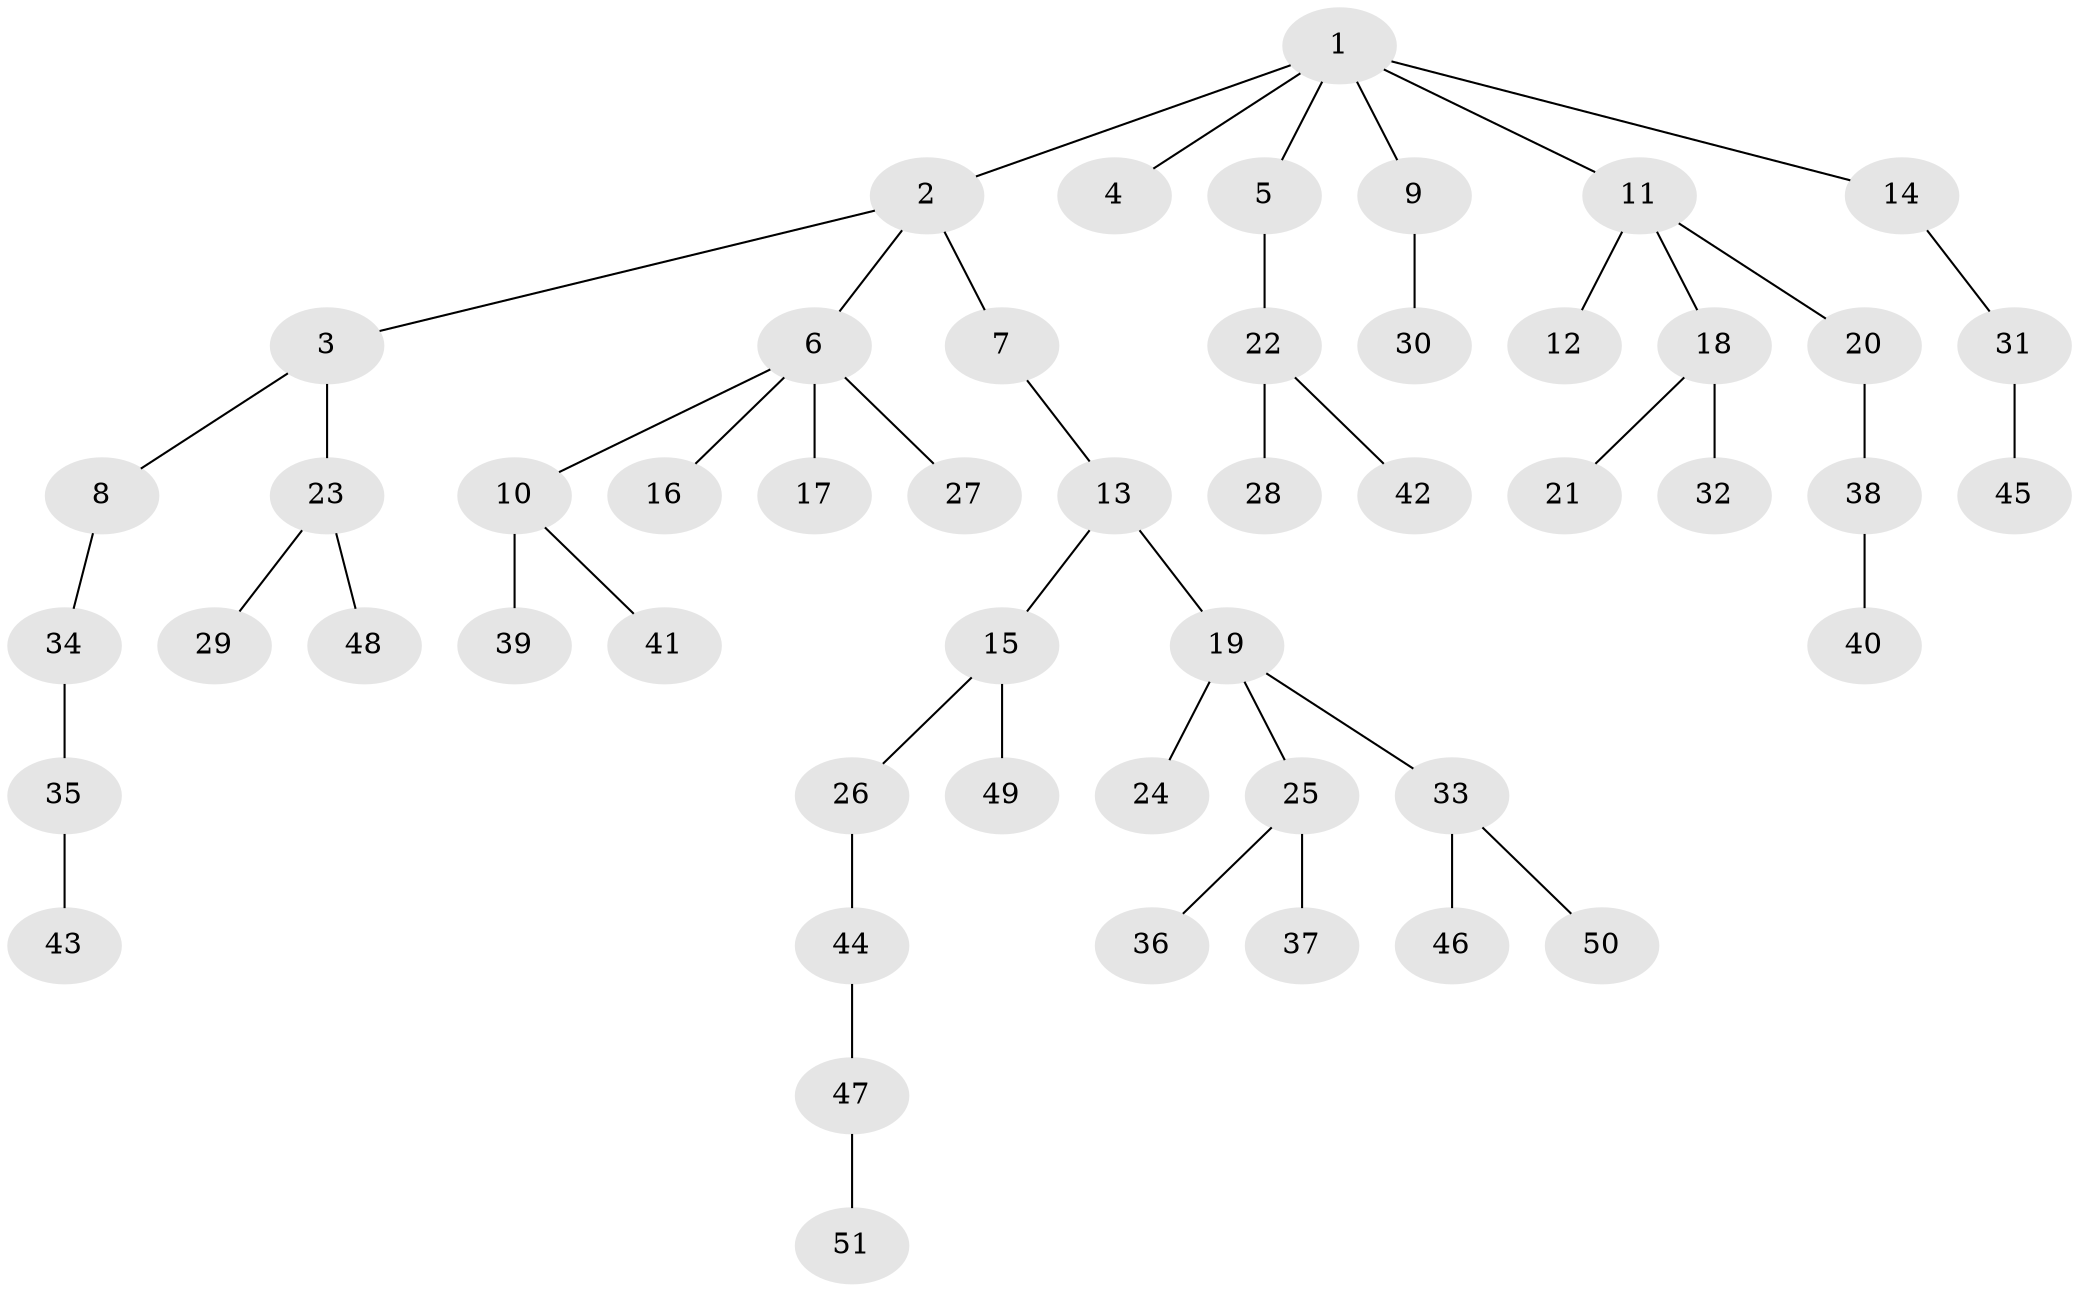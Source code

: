 // coarse degree distribution, {5: 0.08571428571428572, 4: 0.08571428571428572, 3: 0.02857142857142857, 2: 0.2857142857142857, 1: 0.5142857142857142}
// Generated by graph-tools (version 1.1) at 2025/42/03/06/25 10:42:02]
// undirected, 51 vertices, 50 edges
graph export_dot {
graph [start="1"]
  node [color=gray90,style=filled];
  1;
  2;
  3;
  4;
  5;
  6;
  7;
  8;
  9;
  10;
  11;
  12;
  13;
  14;
  15;
  16;
  17;
  18;
  19;
  20;
  21;
  22;
  23;
  24;
  25;
  26;
  27;
  28;
  29;
  30;
  31;
  32;
  33;
  34;
  35;
  36;
  37;
  38;
  39;
  40;
  41;
  42;
  43;
  44;
  45;
  46;
  47;
  48;
  49;
  50;
  51;
  1 -- 2;
  1 -- 4;
  1 -- 5;
  1 -- 9;
  1 -- 11;
  1 -- 14;
  2 -- 3;
  2 -- 6;
  2 -- 7;
  3 -- 8;
  3 -- 23;
  5 -- 22;
  6 -- 10;
  6 -- 16;
  6 -- 17;
  6 -- 27;
  7 -- 13;
  8 -- 34;
  9 -- 30;
  10 -- 39;
  10 -- 41;
  11 -- 12;
  11 -- 18;
  11 -- 20;
  13 -- 15;
  13 -- 19;
  14 -- 31;
  15 -- 26;
  15 -- 49;
  18 -- 21;
  18 -- 32;
  19 -- 24;
  19 -- 25;
  19 -- 33;
  20 -- 38;
  22 -- 28;
  22 -- 42;
  23 -- 29;
  23 -- 48;
  25 -- 36;
  25 -- 37;
  26 -- 44;
  31 -- 45;
  33 -- 46;
  33 -- 50;
  34 -- 35;
  35 -- 43;
  38 -- 40;
  44 -- 47;
  47 -- 51;
}
